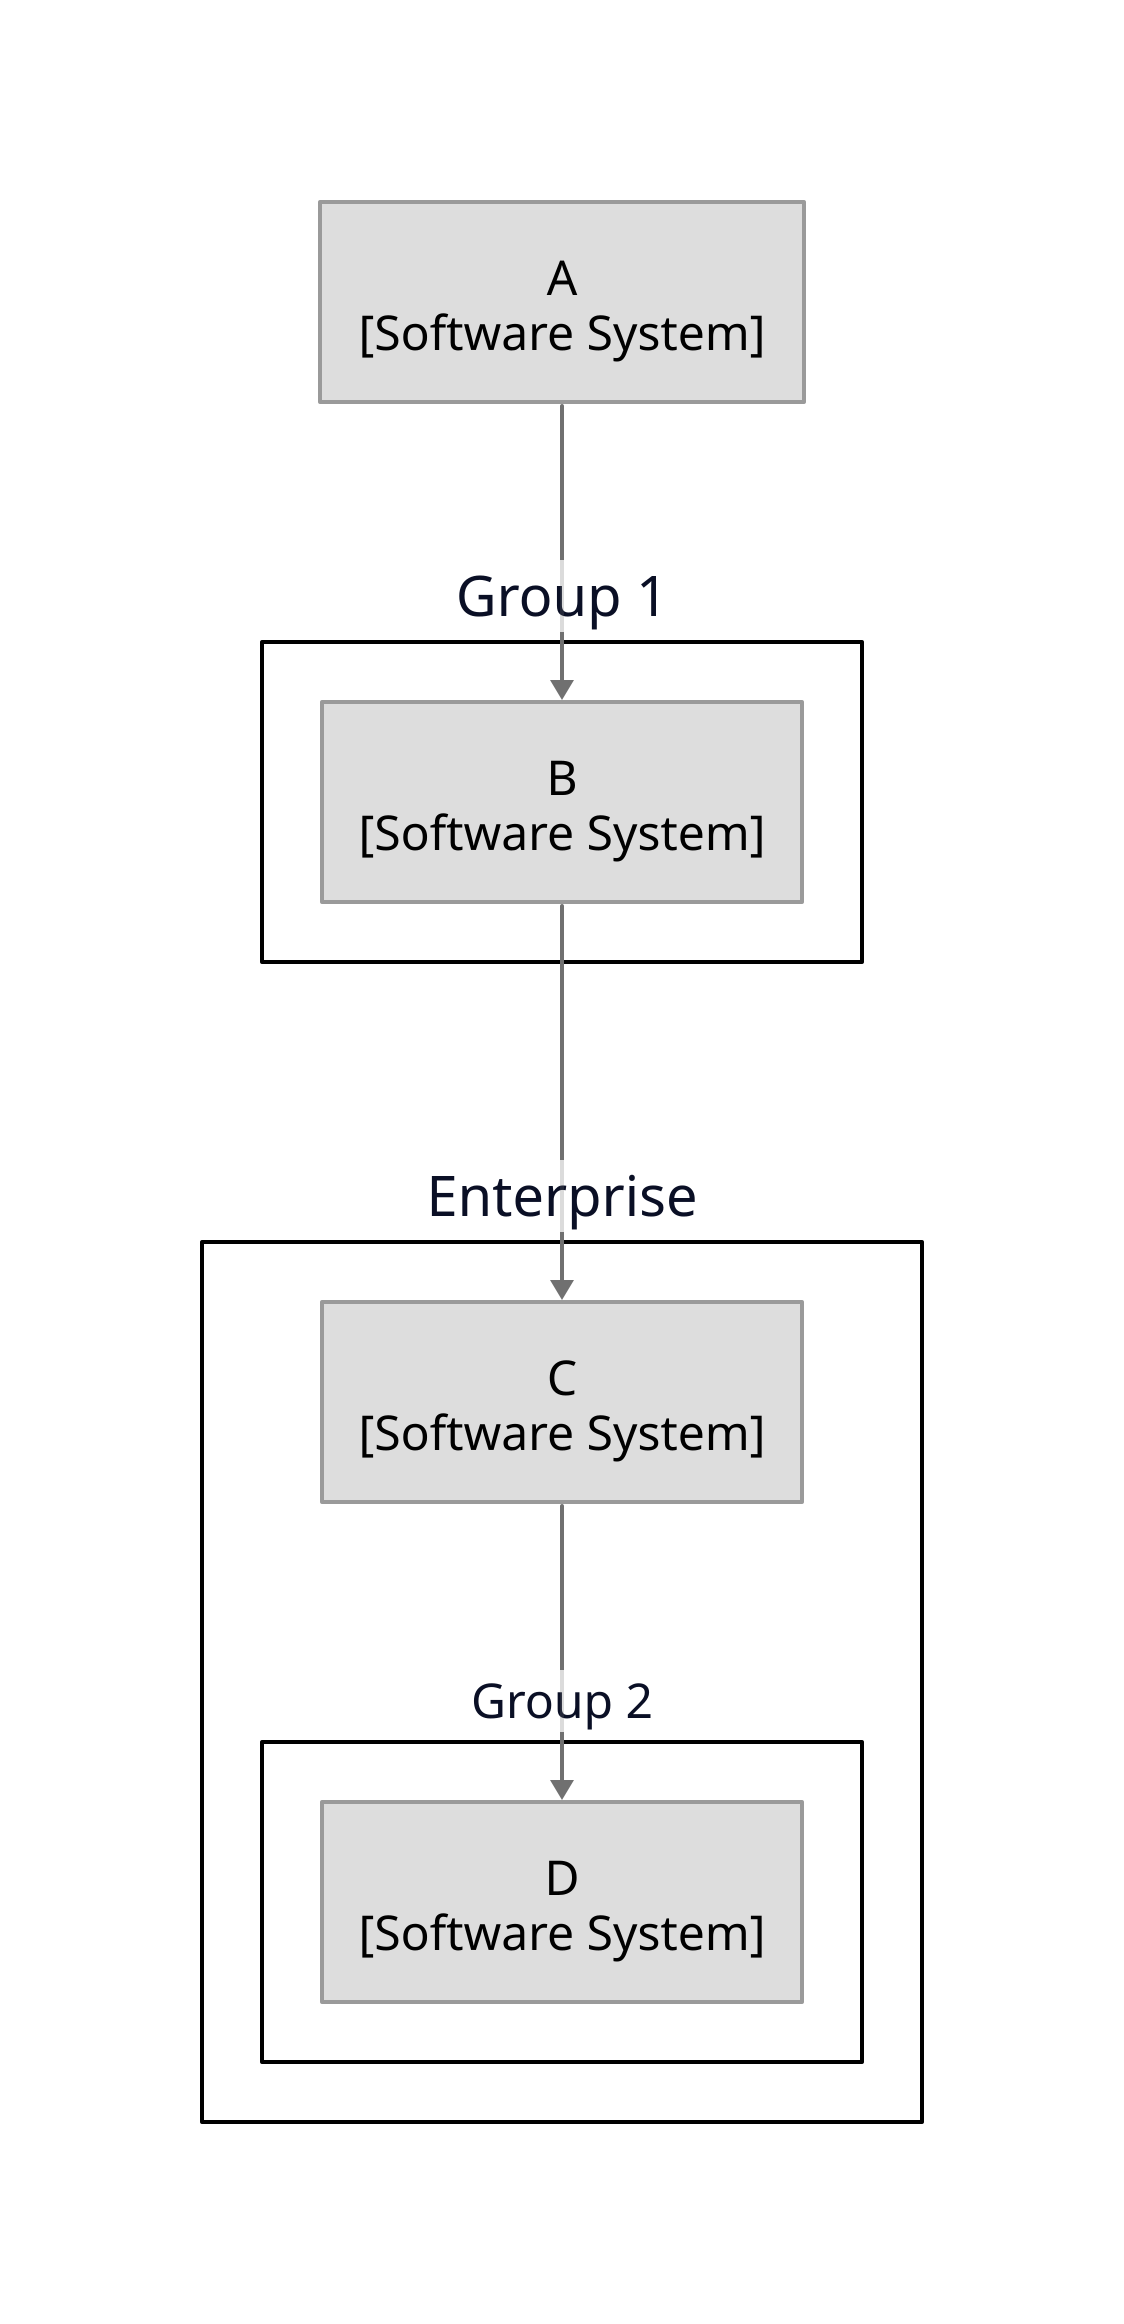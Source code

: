 direction: down
"enterprise_Enterprise": {
  label: "Enterprise"
  style: {
    fill: "white"
    stroke: "black"
  }
  "group_Group 2": {
    label: "Group 2"
    style: {
      fill: "white"
      stroke: "black"
    }
    container_4: {
      label: "D\n[Software System]"
      shape: rectangle
      style: {
        fill: "#dddddd"
        font-color: "#000000"
        font-size: 24
        multiple: false
        opacity: 1.0
        stroke: "#9a9a9a"
      }
    }
  }
  container_3: {
    label: "C\n[Software System]"
    shape: rectangle
    style: {
      fill: "#dddddd"
      font-color: "#000000"
      font-size: 24
      multiple: false
      opacity: 1.0
      stroke: "#9a9a9a"
    }
  }
}
"group_Group 1": {
  label: "Group 1"
  style: {
    fill: "white"
    stroke: "black"
  }
  container_2: {
    label: "B\n[Software System]"
    shape: rectangle
    style: {
      fill: "#dddddd"
      font-color: "#000000"
      font-size: 24
      multiple: false
      opacity: 1.0
      stroke: "#9a9a9a"
    }
  }
}
container_1: {
  label: "A\n[Software System]"
  shape: rectangle
  style: {
    fill: "#dddddd"
    font-color: "#000000"
    font-size: 24
    multiple: false
    opacity: 1.0
    stroke: "#9a9a9a"
  }
}

"group_Group 1".container_2 -> "enterprise_Enterprise".container_3: {
  label: ""
  style: {
    opacity: 1.0
    stroke: "#707070"
    stroke-width: 2
  }
}
"enterprise_Enterprise".container_3 -> "enterprise_Enterprise"."group_Group 2".container_4: {
  label: ""
  style: {
    opacity: 1.0
    stroke: "#707070"
    stroke-width: 2
  }
}
container_1 -> "group_Group 1".container_2: {
  label: ""
  style: {
    opacity: 1.0
    stroke: "#707070"
    stroke-width: 2
  }
}
